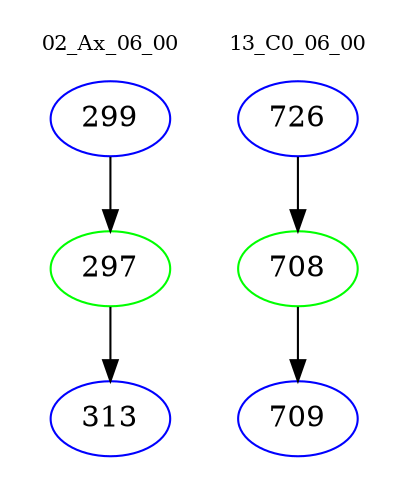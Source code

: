 digraph{
subgraph cluster_0 {
color = white
label = "02_Ax_06_00";
fontsize=10;
T0_299 [label="299", color="blue"]
T0_299 -> T0_297 [color="black"]
T0_297 [label="297", color="green"]
T0_297 -> T0_313 [color="black"]
T0_313 [label="313", color="blue"]
}
subgraph cluster_1 {
color = white
label = "13_C0_06_00";
fontsize=10;
T1_726 [label="726", color="blue"]
T1_726 -> T1_708 [color="black"]
T1_708 [label="708", color="green"]
T1_708 -> T1_709 [color="black"]
T1_709 [label="709", color="blue"]
}
}
